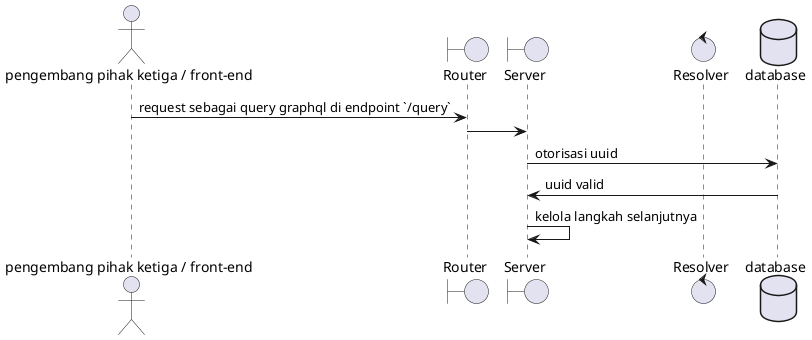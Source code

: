 @startuml
actor "pengembang pihak ketiga / front-end" as req
boundary Router as router
boundary Server as srv
control Resolver as resolver
database "database" as db

req -> router: request sebagai query graphql di endpoint `/query`
router -> srv
srv -> db: otorisasi uuid
db -> srv: uuid valid
srv -> srv: kelola langkah selanjutnya
@enduml
